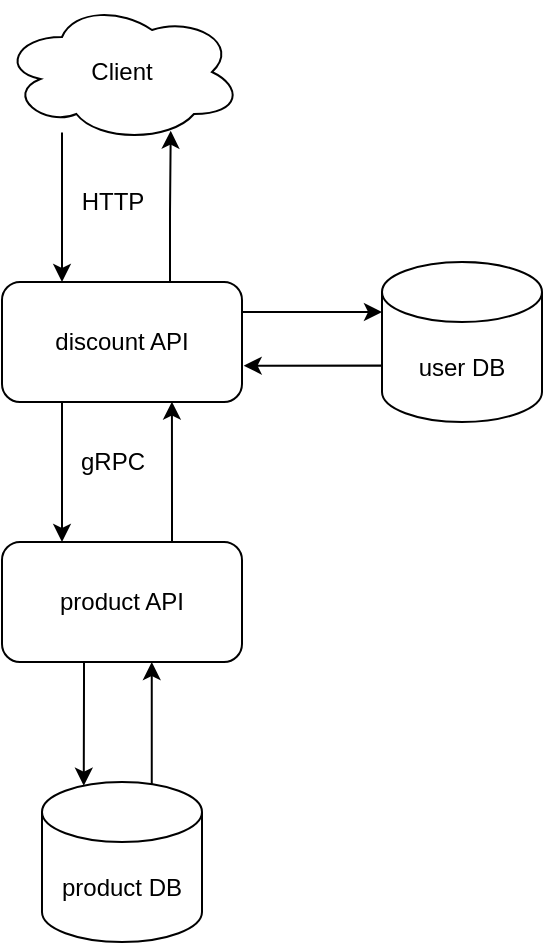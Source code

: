 <mxfile version="14.3.2" type="device"><diagram id="pgAehy_XwG5CPK_tiEpP" name="Page-1"><mxGraphModel dx="543" dy="345" grid="1" gridSize="10" guides="1" tooltips="1" connect="1" arrows="1" fold="1" page="1" pageScale="1" pageWidth="827" pageHeight="1169" math="0" shadow="0"><root><mxCell id="0"/><mxCell id="1" parent="0"/><mxCell id="Zb646BdM2D2wODFaebCm-7" style="edgeStyle=orthogonalEdgeStyle;rounded=0;orthogonalLoop=1;jettySize=auto;html=1;entryX=0.25;entryY=0;entryDx=0;entryDy=0;" edge="1" parent="1" source="Zb646BdM2D2wODFaebCm-2" target="Zb646BdM2D2wODFaebCm-3"><mxGeometry relative="1" as="geometry"><Array as="points"><mxPoint x="310" y="240"/><mxPoint x="310" y="240"/></Array></mxGeometry></mxCell><mxCell id="Zb646BdM2D2wODFaebCm-19" style="edgeStyle=orthogonalEdgeStyle;rounded=0;orthogonalLoop=1;jettySize=auto;html=1;exitX=1;exitY=0.25;exitDx=0;exitDy=0;" edge="1" parent="1" source="Zb646BdM2D2wODFaebCm-2" target="Zb646BdM2D2wODFaebCm-12"><mxGeometry relative="1" as="geometry"><Array as="points"><mxPoint x="450" y="165"/><mxPoint x="450" y="165"/></Array></mxGeometry></mxCell><mxCell id="Zb646BdM2D2wODFaebCm-24" style="edgeStyle=orthogonalEdgeStyle;rounded=0;orthogonalLoop=1;jettySize=auto;html=1;entryX=0.703;entryY=0.919;entryDx=0;entryDy=0;entryPerimeter=0;" edge="1" parent="1" source="Zb646BdM2D2wODFaebCm-2" target="Zb646BdM2D2wODFaebCm-5"><mxGeometry relative="1" as="geometry"><Array as="points"><mxPoint x="364" y="115"/><mxPoint x="364" y="115"/></Array></mxGeometry></mxCell><mxCell id="Zb646BdM2D2wODFaebCm-2" value="discount API" style="rounded=1;whiteSpace=wrap;html=1;" vertex="1" parent="1"><mxGeometry x="280" y="150" width="120" height="60" as="geometry"/></mxCell><mxCell id="Zb646BdM2D2wODFaebCm-8" style="edgeStyle=orthogonalEdgeStyle;rounded=0;orthogonalLoop=1;jettySize=auto;html=1;entryX=0.261;entryY=0.023;entryDx=0;entryDy=0;entryPerimeter=0;" edge="1" parent="1" source="Zb646BdM2D2wODFaebCm-3" target="Zb646BdM2D2wODFaebCm-4"><mxGeometry relative="1" as="geometry"><Array as="points"><mxPoint x="321" y="350"/><mxPoint x="321" y="350"/></Array></mxGeometry></mxCell><mxCell id="Zb646BdM2D2wODFaebCm-22" style="edgeStyle=orthogonalEdgeStyle;rounded=0;orthogonalLoop=1;jettySize=auto;html=1;entryX=0.708;entryY=0.997;entryDx=0;entryDy=0;entryPerimeter=0;" edge="1" parent="1" source="Zb646BdM2D2wODFaebCm-3" target="Zb646BdM2D2wODFaebCm-2"><mxGeometry relative="1" as="geometry"><Array as="points"><mxPoint x="365" y="260"/><mxPoint x="365" y="260"/></Array></mxGeometry></mxCell><mxCell id="Zb646BdM2D2wODFaebCm-3" value="product API" style="rounded=1;whiteSpace=wrap;html=1;" vertex="1" parent="1"><mxGeometry x="280" y="280" width="120" height="60" as="geometry"/></mxCell><mxCell id="Zb646BdM2D2wODFaebCm-23" style="edgeStyle=orthogonalEdgeStyle;rounded=0;orthogonalLoop=1;jettySize=auto;html=1;entryX=0.624;entryY=1;entryDx=0;entryDy=0;exitX=0.686;exitY=0.029;exitDx=0;exitDy=0;exitPerimeter=0;entryPerimeter=0;" edge="1" parent="1" source="Zb646BdM2D2wODFaebCm-4" target="Zb646BdM2D2wODFaebCm-3"><mxGeometry relative="1" as="geometry"/></mxCell><mxCell id="Zb646BdM2D2wODFaebCm-4" value="product DB" style="shape=cylinder3;whiteSpace=wrap;html=1;boundedLbl=1;backgroundOutline=1;size=15;" vertex="1" parent="1"><mxGeometry x="300" y="400" width="80" height="80" as="geometry"/></mxCell><mxCell id="Zb646BdM2D2wODFaebCm-6" style="edgeStyle=orthogonalEdgeStyle;rounded=0;orthogonalLoop=1;jettySize=auto;html=1;entryX=0.25;entryY=0;entryDx=0;entryDy=0;" edge="1" parent="1" source="Zb646BdM2D2wODFaebCm-5" target="Zb646BdM2D2wODFaebCm-2"><mxGeometry relative="1" as="geometry"><Array as="points"><mxPoint x="310" y="90"/><mxPoint x="310" y="90"/></Array></mxGeometry></mxCell><mxCell id="Zb646BdM2D2wODFaebCm-5" value="Client" style="ellipse;shape=cloud;whiteSpace=wrap;html=1;" vertex="1" parent="1"><mxGeometry x="280" y="10" width="120" height="70" as="geometry"/></mxCell><mxCell id="Zb646BdM2D2wODFaebCm-12" value="user DB" style="shape=cylinder3;whiteSpace=wrap;html=1;boundedLbl=1;backgroundOutline=1;size=15;" vertex="1" parent="1"><mxGeometry x="470" y="140" width="80" height="80" as="geometry"/></mxCell><mxCell id="Zb646BdM2D2wODFaebCm-21" style="edgeStyle=orthogonalEdgeStyle;rounded=0;orthogonalLoop=1;jettySize=auto;html=1;exitX=0;exitY=0.75;exitDx=0;exitDy=0;exitPerimeter=0;entryX=1.007;entryY=0.697;entryDx=0;entryDy=0;entryPerimeter=0;" edge="1" parent="1" source="Zb646BdM2D2wODFaebCm-12" target="Zb646BdM2D2wODFaebCm-2"><mxGeometry relative="1" as="geometry"><mxPoint x="390" y="240" as="sourcePoint"/><mxPoint x="460" y="240" as="targetPoint"/><Array as="points"><mxPoint x="470" y="192"/></Array></mxGeometry></mxCell><mxCell id="Zb646BdM2D2wODFaebCm-25" value="HTTP" style="text;html=1;align=center;verticalAlign=middle;resizable=0;points=[];autosize=1;" vertex="1" parent="1"><mxGeometry x="310" y="100" width="50" height="20" as="geometry"/></mxCell><mxCell id="Zb646BdM2D2wODFaebCm-26" value="gRPC" style="text;html=1;align=center;verticalAlign=middle;resizable=0;points=[];autosize=1;" vertex="1" parent="1"><mxGeometry x="310" y="230" width="50" height="20" as="geometry"/></mxCell></root></mxGraphModel></diagram></mxfile>